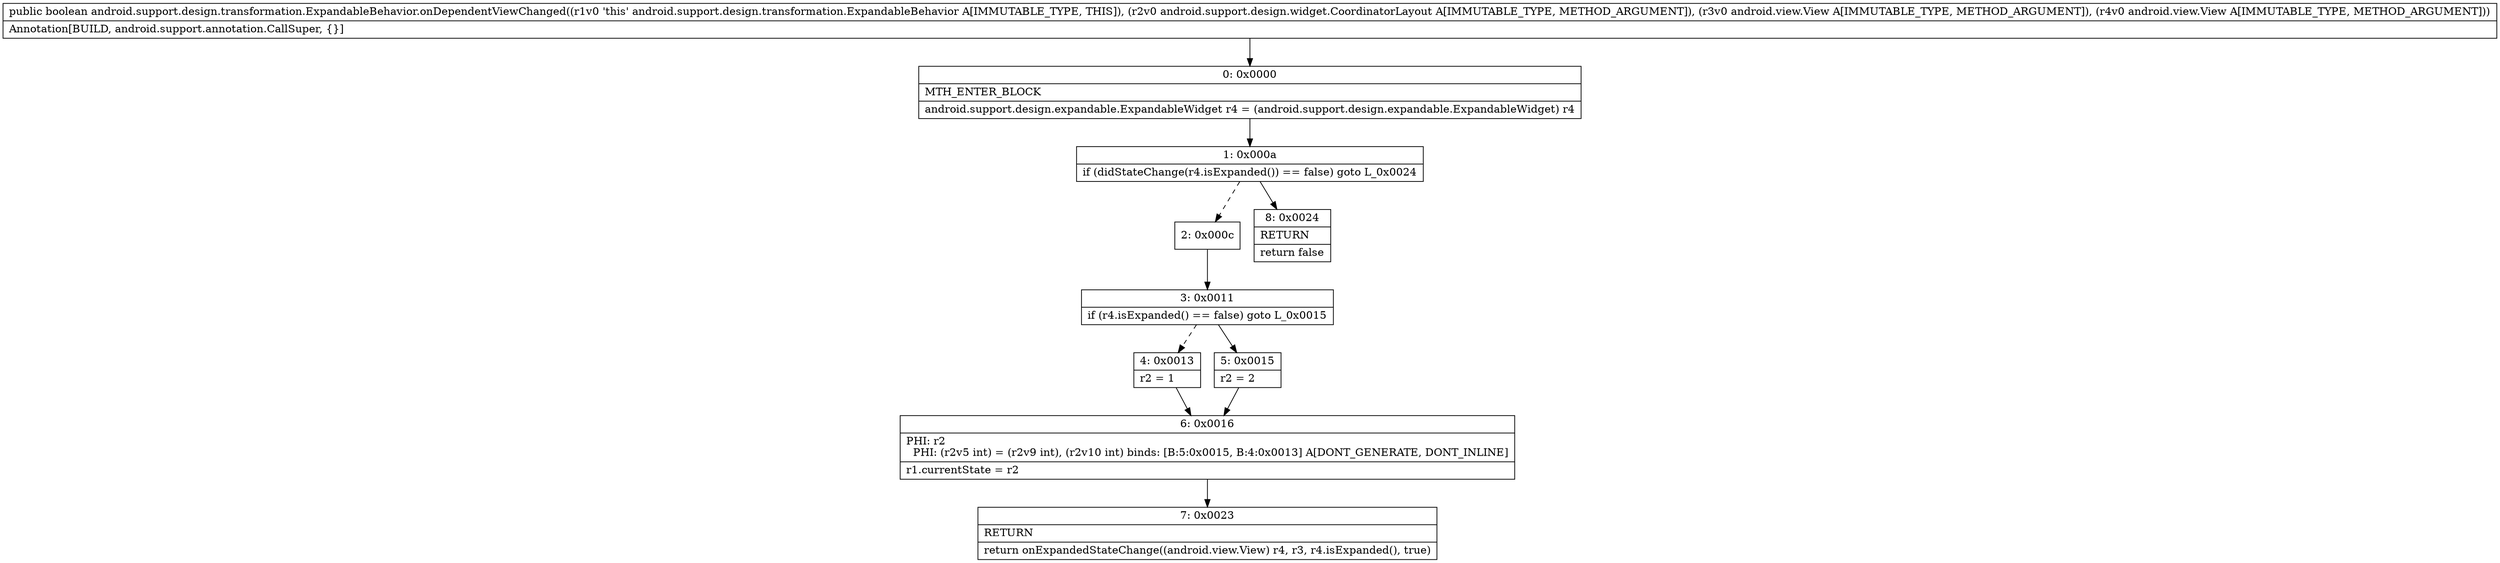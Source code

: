 digraph "CFG forandroid.support.design.transformation.ExpandableBehavior.onDependentViewChanged(Landroid\/support\/design\/widget\/CoordinatorLayout;Landroid\/view\/View;Landroid\/view\/View;)Z" {
Node_0 [shape=record,label="{0\:\ 0x0000|MTH_ENTER_BLOCK\l|android.support.design.expandable.ExpandableWidget r4 = (android.support.design.expandable.ExpandableWidget) r4\l}"];
Node_1 [shape=record,label="{1\:\ 0x000a|if (didStateChange(r4.isExpanded()) == false) goto L_0x0024\l}"];
Node_2 [shape=record,label="{2\:\ 0x000c}"];
Node_3 [shape=record,label="{3\:\ 0x0011|if (r4.isExpanded() == false) goto L_0x0015\l}"];
Node_4 [shape=record,label="{4\:\ 0x0013|r2 = 1\l}"];
Node_5 [shape=record,label="{5\:\ 0x0015|r2 = 2\l}"];
Node_6 [shape=record,label="{6\:\ 0x0016|PHI: r2 \l  PHI: (r2v5 int) = (r2v9 int), (r2v10 int) binds: [B:5:0x0015, B:4:0x0013] A[DONT_GENERATE, DONT_INLINE]\l|r1.currentState = r2\l}"];
Node_7 [shape=record,label="{7\:\ 0x0023|RETURN\l|return onExpandedStateChange((android.view.View) r4, r3, r4.isExpanded(), true)\l}"];
Node_8 [shape=record,label="{8\:\ 0x0024|RETURN\l|return false\l}"];
MethodNode[shape=record,label="{public boolean android.support.design.transformation.ExpandableBehavior.onDependentViewChanged((r1v0 'this' android.support.design.transformation.ExpandableBehavior A[IMMUTABLE_TYPE, THIS]), (r2v0 android.support.design.widget.CoordinatorLayout A[IMMUTABLE_TYPE, METHOD_ARGUMENT]), (r3v0 android.view.View A[IMMUTABLE_TYPE, METHOD_ARGUMENT]), (r4v0 android.view.View A[IMMUTABLE_TYPE, METHOD_ARGUMENT]))  | Annotation[BUILD, android.support.annotation.CallSuper, \{\}]\l}"];
MethodNode -> Node_0;
Node_0 -> Node_1;
Node_1 -> Node_2[style=dashed];
Node_1 -> Node_8;
Node_2 -> Node_3;
Node_3 -> Node_4[style=dashed];
Node_3 -> Node_5;
Node_4 -> Node_6;
Node_5 -> Node_6;
Node_6 -> Node_7;
}

